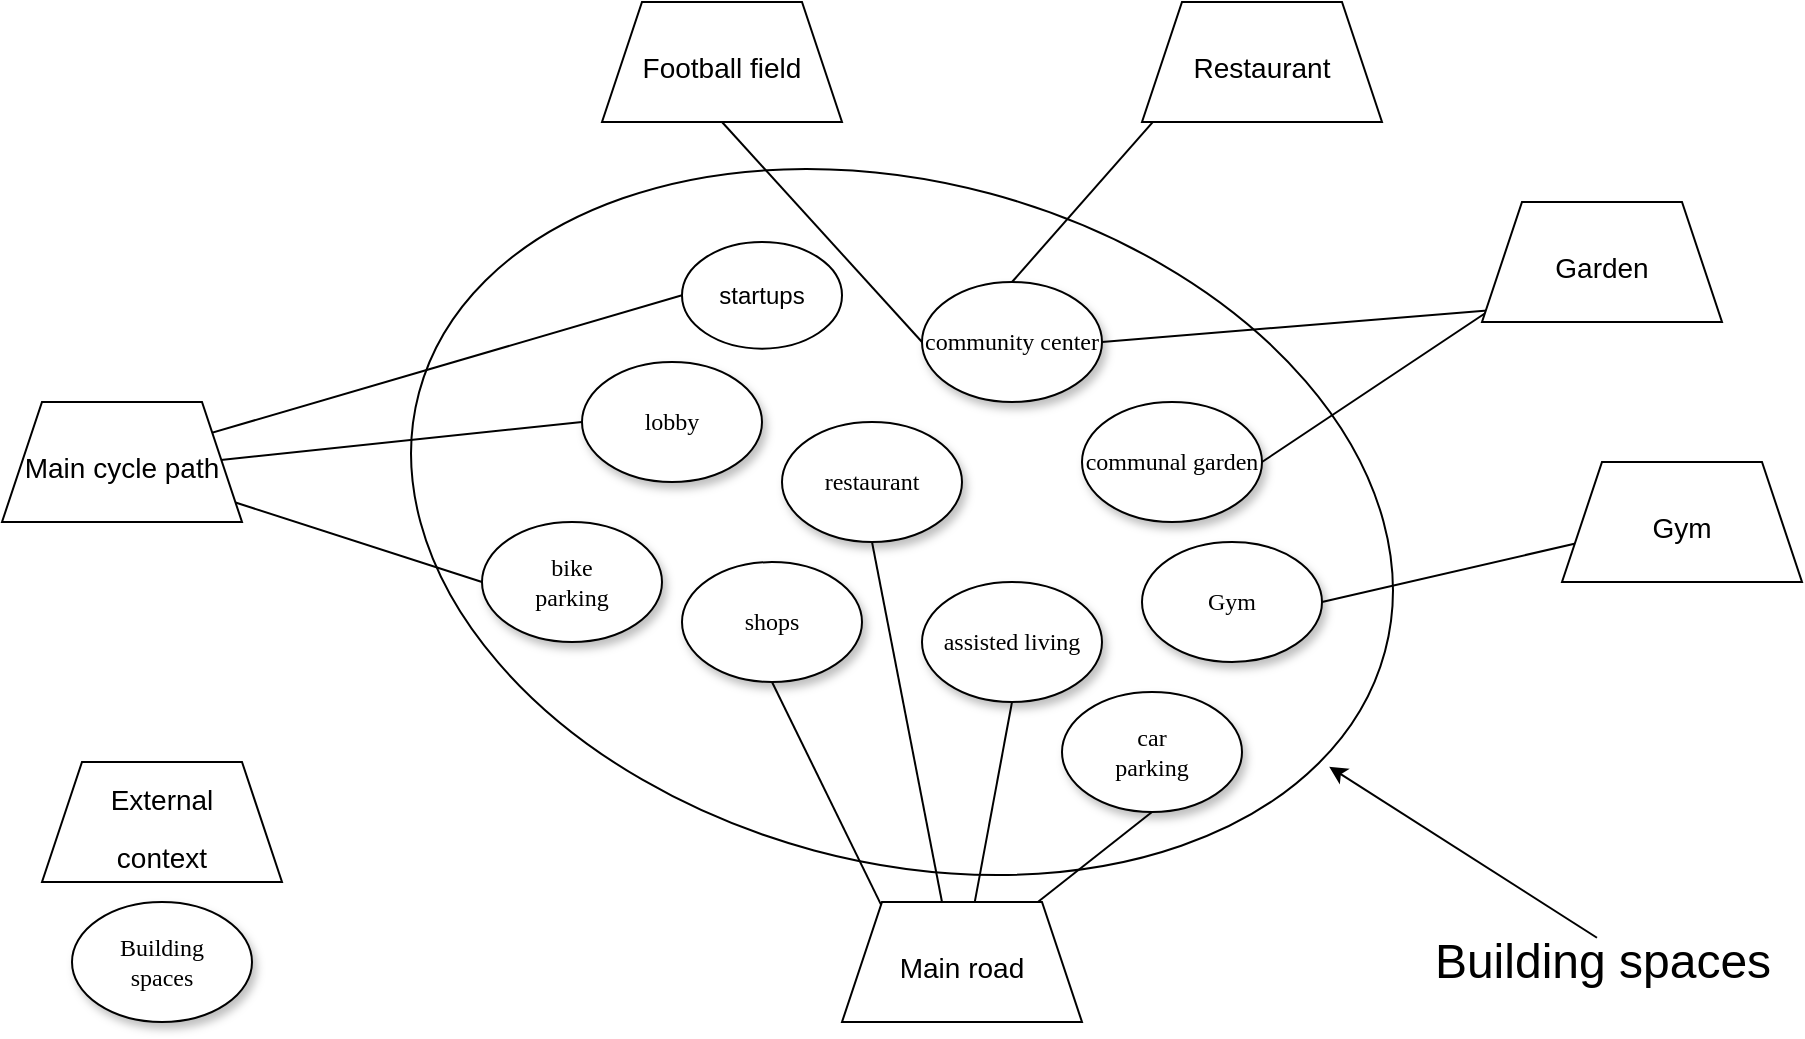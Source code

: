 <mxfile version="16.4.7" type="github">
  <diagram name="Page-1" id="42789a77-a242-8287-6e28-9cd8cfd52e62">
    <mxGraphModel dx="2130" dy="912" grid="1" gridSize="10" guides="1" tooltips="1" connect="1" arrows="1" fold="1" page="1" pageScale="1" pageWidth="1100" pageHeight="850" background="none" math="0" shadow="0">
      <root>
        <mxCell id="0" />
        <mxCell id="1" parent="0" />
        <mxCell id="JIg0ScVijWEeHpX40dQg-22" value="" style="ellipse;whiteSpace=wrap;html=1;rotation=15;" vertex="1" parent="1">
          <mxGeometry x="260" y="140" width="500" height="340" as="geometry" />
        </mxCell>
        <mxCell id="MwhxylCimsrul33ufEP8-5" value="community center" style="ellipse;whiteSpace=wrap;html=1;rounded=0;shadow=1;comic=0;labelBackgroundColor=none;strokeWidth=1;fontFamily=Verdana;fontSize=12;align=center;" parent="1" vertex="1">
          <mxGeometry x="520" y="190" width="90" height="60" as="geometry" />
        </mxCell>
        <mxCell id="MwhxylCimsrul33ufEP8-10" value="communal garden" style="ellipse;whiteSpace=wrap;html=1;rounded=0;shadow=1;comic=0;labelBackgroundColor=none;strokeWidth=1;fontFamily=Verdana;fontSize=12;align=center;" parent="1" vertex="1">
          <mxGeometry x="600" y="250" width="90" height="60" as="geometry" />
        </mxCell>
        <mxCell id="MwhxylCimsrul33ufEP8-11" value="restaurant" style="ellipse;whiteSpace=wrap;html=1;rounded=0;shadow=1;comic=0;labelBackgroundColor=none;strokeWidth=1;fontFamily=Verdana;fontSize=12;align=center;" parent="1" vertex="1">
          <mxGeometry x="450" y="260" width="90" height="60" as="geometry" />
        </mxCell>
        <mxCell id="MwhxylCimsrul33ufEP8-12" value="Gym" style="ellipse;whiteSpace=wrap;html=1;rounded=0;shadow=1;comic=0;labelBackgroundColor=none;strokeWidth=1;fontFamily=Verdana;fontSize=12;align=center;" parent="1" vertex="1">
          <mxGeometry x="630" y="320" width="90" height="60" as="geometry" />
        </mxCell>
        <mxCell id="MwhxylCimsrul33ufEP8-13" value="shops" style="ellipse;whiteSpace=wrap;html=1;rounded=0;shadow=1;comic=0;labelBackgroundColor=none;strokeWidth=1;fontFamily=Verdana;fontSize=12;align=center;" parent="1" vertex="1">
          <mxGeometry x="400" y="330" width="90" height="60" as="geometry" />
        </mxCell>
        <mxCell id="MwhxylCimsrul33ufEP8-14" value="lobby" style="ellipse;whiteSpace=wrap;html=1;rounded=0;shadow=1;comic=0;labelBackgroundColor=none;strokeWidth=1;fontFamily=Verdana;fontSize=12;align=center;" parent="1" vertex="1">
          <mxGeometry x="350" y="230" width="90" height="60" as="geometry" />
        </mxCell>
        <mxCell id="MwhxylCimsrul33ufEP8-15" value="assisted living" style="ellipse;whiteSpace=wrap;html=1;rounded=0;shadow=1;comic=0;labelBackgroundColor=none;strokeWidth=1;fontFamily=Verdana;fontSize=12;align=center;" parent="1" vertex="1">
          <mxGeometry x="520" y="340" width="90" height="60" as="geometry" />
        </mxCell>
        <mxCell id="MwhxylCimsrul33ufEP8-16" value="startups" style="ellipse;whiteSpace=wrap;html=1;" parent="1" vertex="1">
          <mxGeometry x="400" y="170" width="80" height="53.33" as="geometry" />
        </mxCell>
        <mxCell id="JIg0ScVijWEeHpX40dQg-4" value="" style="endArrow=none;html=1;rounded=0;exitX=1;exitY=0.5;exitDx=0;exitDy=0;entryX=0;entryY=0.5;entryDx=0;entryDy=0;" edge="1" parent="1" target="MwhxylCimsrul33ufEP8-14">
          <mxGeometry width="50" height="50" relative="1" as="geometry">
            <mxPoint x="160" y="280" as="sourcePoint" />
            <mxPoint x="570" y="260" as="targetPoint" />
          </mxGeometry>
        </mxCell>
        <mxCell id="JIg0ScVijWEeHpX40dQg-5" value="" style="endArrow=none;html=1;rounded=0;entryX=0;entryY=0.5;entryDx=0;entryDy=0;" edge="1" parent="1" target="MwhxylCimsrul33ufEP8-16">
          <mxGeometry width="50" height="50" relative="1" as="geometry">
            <mxPoint x="156.21" y="267.95" as="sourcePoint" />
            <mxPoint x="570" y="260" as="targetPoint" />
          </mxGeometry>
        </mxCell>
        <mxCell id="JIg0ScVijWEeHpX40dQg-6" value="" style="endArrow=none;html=1;rounded=0;entryX=0.5;entryY=1;entryDx=0;entryDy=0;exitX=0;exitY=0;exitDx=0;exitDy=0;" edge="1" parent="1" target="MwhxylCimsrul33ufEP8-13">
          <mxGeometry width="50" height="50" relative="1" as="geometry">
            <mxPoint x="503.18" y="508.787" as="sourcePoint" />
            <mxPoint x="570" y="360" as="targetPoint" />
          </mxGeometry>
        </mxCell>
        <mxCell id="JIg0ScVijWEeHpX40dQg-7" value="" style="endArrow=none;html=1;rounded=0;exitX=0.622;exitY=0.037;exitDx=0;exitDy=0;entryX=0.5;entryY=1;entryDx=0;entryDy=0;exitPerimeter=0;" edge="1" parent="1" target="MwhxylCimsrul33ufEP8-15">
          <mxGeometry width="50" height="50" relative="1" as="geometry">
            <mxPoint x="545.98" y="502.22" as="sourcePoint" />
            <mxPoint x="570" y="360" as="targetPoint" />
          </mxGeometry>
        </mxCell>
        <mxCell id="JIg0ScVijWEeHpX40dQg-8" value="" style="endArrow=none;html=1;rounded=0;exitX=1;exitY=0.5;exitDx=0;exitDy=0;entryX=0;entryY=0.5;entryDx=0;entryDy=0;" edge="1" parent="1" source="MwhxylCimsrul33ufEP8-12">
          <mxGeometry width="50" height="50" relative="1" as="geometry">
            <mxPoint x="520" y="410" as="sourcePoint" />
            <mxPoint x="850" y="320" as="targetPoint" />
          </mxGeometry>
        </mxCell>
        <mxCell id="JIg0ScVijWEeHpX40dQg-9" value="" style="endArrow=none;html=1;rounded=0;entryX=0;entryY=0.5;entryDx=0;entryDy=0;exitX=1;exitY=0.5;exitDx=0;exitDy=0;" edge="1" parent="1" source="MwhxylCimsrul33ufEP8-10">
          <mxGeometry width="50" height="50" relative="1" as="geometry">
            <mxPoint x="520" y="410" as="sourcePoint" />
            <mxPoint x="810" y="200" as="targetPoint" />
          </mxGeometry>
        </mxCell>
        <mxCell id="JIg0ScVijWEeHpX40dQg-10" value="" style="endArrow=none;html=1;rounded=0;exitX=0.5;exitY=1;exitDx=0;exitDy=0;" edge="1" parent="1" source="MwhxylCimsrul33ufEP8-11">
          <mxGeometry width="50" height="50" relative="1" as="geometry">
            <mxPoint x="520" y="210" as="sourcePoint" />
            <mxPoint x="530" y="500" as="targetPoint" />
          </mxGeometry>
        </mxCell>
        <mxCell id="JIg0ScVijWEeHpX40dQg-11" value="" style="endArrow=none;html=1;rounded=0;exitX=1;exitY=0.5;exitDx=0;exitDy=0;" edge="1" parent="1" source="MwhxylCimsrul33ufEP8-5">
          <mxGeometry width="50" height="50" relative="1" as="geometry">
            <mxPoint x="520" y="210" as="sourcePoint" />
            <mxPoint x="810.334" y="203.646" as="targetPoint" />
          </mxGeometry>
        </mxCell>
        <mxCell id="JIg0ScVijWEeHpX40dQg-12" value="" style="endArrow=none;html=1;rounded=0;entryX=0.5;entryY=1;entryDx=0;entryDy=0;exitX=0;exitY=0.5;exitDx=0;exitDy=0;" edge="1" parent="1" source="MwhxylCimsrul33ufEP8-5">
          <mxGeometry width="50" height="50" relative="1" as="geometry">
            <mxPoint x="520" y="210" as="sourcePoint" />
            <mxPoint x="420" y="110" as="targetPoint" />
          </mxGeometry>
        </mxCell>
        <mxCell id="JIg0ScVijWEeHpX40dQg-13" value="" style="endArrow=none;html=1;rounded=0;entryX=0;entryY=1;entryDx=0;entryDy=0;exitX=0.5;exitY=0;exitDx=0;exitDy=0;" edge="1" parent="1" source="MwhxylCimsrul33ufEP8-5">
          <mxGeometry width="50" height="50" relative="1" as="geometry">
            <mxPoint x="520" y="210" as="sourcePoint" />
            <mxPoint x="643.18" y="101.213" as="targetPoint" />
          </mxGeometry>
        </mxCell>
        <mxCell id="JIg0ScVijWEeHpX40dQg-14" value="bike&lt;br&gt;parking" style="ellipse;whiteSpace=wrap;html=1;rounded=0;shadow=1;comic=0;labelBackgroundColor=none;strokeWidth=1;fontFamily=Verdana;fontSize=12;align=center;" vertex="1" parent="1">
          <mxGeometry x="300" y="310" width="90" height="60" as="geometry" />
        </mxCell>
        <mxCell id="JIg0ScVijWEeHpX40dQg-15" value="" style="endArrow=none;html=1;rounded=0;exitX=0.978;exitY=0.737;exitDx=0;exitDy=0;exitPerimeter=0;entryX=0;entryY=0.5;entryDx=0;entryDy=0;" edge="1" parent="1" target="JIg0ScVijWEeHpX40dQg-14">
          <mxGeometry width="50" height="50" relative="1" as="geometry">
            <mxPoint x="158.02" y="294.22" as="sourcePoint" />
            <mxPoint x="570" y="250" as="targetPoint" />
          </mxGeometry>
        </mxCell>
        <mxCell id="JIg0ScVijWEeHpX40dQg-17" value="car&lt;br&gt;parking" style="ellipse;whiteSpace=wrap;html=1;rounded=0;shadow=1;comic=0;labelBackgroundColor=none;strokeWidth=1;fontFamily=Verdana;fontSize=12;align=center;" vertex="1" parent="1">
          <mxGeometry x="590" y="395" width="90" height="60" as="geometry" />
        </mxCell>
        <mxCell id="JIg0ScVijWEeHpX40dQg-20" value="" style="endArrow=none;html=1;rounded=0;entryX=0.5;entryY=1;entryDx=0;entryDy=0;exitX=1;exitY=0;exitDx=0;exitDy=0;" edge="1" parent="1" target="JIg0ScVijWEeHpX40dQg-17">
          <mxGeometry width="50" height="50" relative="1" as="geometry">
            <mxPoint x="566.82" y="508.787" as="sourcePoint" />
            <mxPoint x="570" y="350" as="targetPoint" />
          </mxGeometry>
        </mxCell>
        <mxCell id="JIg0ScVijWEeHpX40dQg-24" value="&lt;font style=&quot;font-size: 24px&quot;&gt;Building spaces&lt;/font&gt;" style="text;html=1;align=center;verticalAlign=middle;resizable=0;points=[];autosize=1;strokeColor=none;fillColor=none;" vertex="1" parent="1">
          <mxGeometry x="770" y="520" width="180" height="20" as="geometry" />
        </mxCell>
        <mxCell id="JIg0ScVijWEeHpX40dQg-25" value="" style="endArrow=classic;html=1;rounded=0;fontSize=24;entryX=0.976;entryY=0.685;entryDx=0;entryDy=0;entryPerimeter=0;exitX=0.486;exitY=-0.106;exitDx=0;exitDy=0;exitPerimeter=0;" edge="1" parent="1" source="JIg0ScVijWEeHpX40dQg-24" target="JIg0ScVijWEeHpX40dQg-22">
          <mxGeometry width="50" height="50" relative="1" as="geometry">
            <mxPoint x="850" y="500" as="sourcePoint" />
            <mxPoint x="900" y="450" as="targetPoint" />
          </mxGeometry>
        </mxCell>
        <mxCell id="JIg0ScVijWEeHpX40dQg-28" value="&lt;font style=&quot;font-size: 14px&quot;&gt;Main cycle path&lt;/font&gt;" style="shape=trapezoid;perimeter=trapezoidPerimeter;whiteSpace=wrap;html=1;fixedSize=1;fontSize=24;" vertex="1" parent="1">
          <mxGeometry x="60" y="250" width="120" height="60" as="geometry" />
        </mxCell>
        <mxCell id="JIg0ScVijWEeHpX40dQg-29" value="&lt;font style=&quot;font-size: 14px&quot;&gt;Main road&lt;/font&gt;" style="shape=trapezoid;perimeter=trapezoidPerimeter;whiteSpace=wrap;html=1;fixedSize=1;fontSize=24;" vertex="1" parent="1">
          <mxGeometry x="480" y="500" width="120" height="60" as="geometry" />
        </mxCell>
        <mxCell id="JIg0ScVijWEeHpX40dQg-30" value="&lt;font style=&quot;font-size: 14px&quot;&gt;Gym&lt;/font&gt;" style="shape=trapezoid;perimeter=trapezoidPerimeter;whiteSpace=wrap;html=1;fixedSize=1;fontSize=24;" vertex="1" parent="1">
          <mxGeometry x="840" y="280" width="120" height="60" as="geometry" />
        </mxCell>
        <mxCell id="JIg0ScVijWEeHpX40dQg-31" value="&lt;font style=&quot;font-size: 14px&quot;&gt;Garden&lt;/font&gt;" style="shape=trapezoid;perimeter=trapezoidPerimeter;whiteSpace=wrap;html=1;fixedSize=1;fontSize=24;" vertex="1" parent="1">
          <mxGeometry x="800" y="150" width="120" height="60" as="geometry" />
        </mxCell>
        <mxCell id="JIg0ScVijWEeHpX40dQg-32" value="&lt;font style=&quot;font-size: 14px&quot;&gt;Restaurant&lt;/font&gt;" style="shape=trapezoid;perimeter=trapezoidPerimeter;whiteSpace=wrap;html=1;fixedSize=1;fontSize=24;" vertex="1" parent="1">
          <mxGeometry x="630" y="50" width="120" height="60" as="geometry" />
        </mxCell>
        <mxCell id="JIg0ScVijWEeHpX40dQg-33" value="&lt;font style=&quot;font-size: 14px&quot;&gt;Football field&lt;/font&gt;" style="shape=trapezoid;perimeter=trapezoidPerimeter;whiteSpace=wrap;html=1;fixedSize=1;fontSize=24;" vertex="1" parent="1">
          <mxGeometry x="360" y="50" width="120" height="60" as="geometry" />
        </mxCell>
        <mxCell id="JIg0ScVijWEeHpX40dQg-34" value="&lt;font style=&quot;font-size: 14px&quot;&gt;External&lt;br&gt;context&lt;br&gt;&lt;/font&gt;" style="shape=trapezoid;perimeter=trapezoidPerimeter;whiteSpace=wrap;html=1;fixedSize=1;fontSize=24;" vertex="1" parent="1">
          <mxGeometry x="80" y="430" width="120" height="60" as="geometry" />
        </mxCell>
        <mxCell id="JIg0ScVijWEeHpX40dQg-35" value="Building&lt;br&gt;spaces" style="ellipse;whiteSpace=wrap;html=1;rounded=0;shadow=1;comic=0;labelBackgroundColor=none;strokeWidth=1;fontFamily=Verdana;fontSize=12;align=center;" vertex="1" parent="1">
          <mxGeometry x="95" y="500" width="90" height="60" as="geometry" />
        </mxCell>
      </root>
    </mxGraphModel>
  </diagram>
</mxfile>
